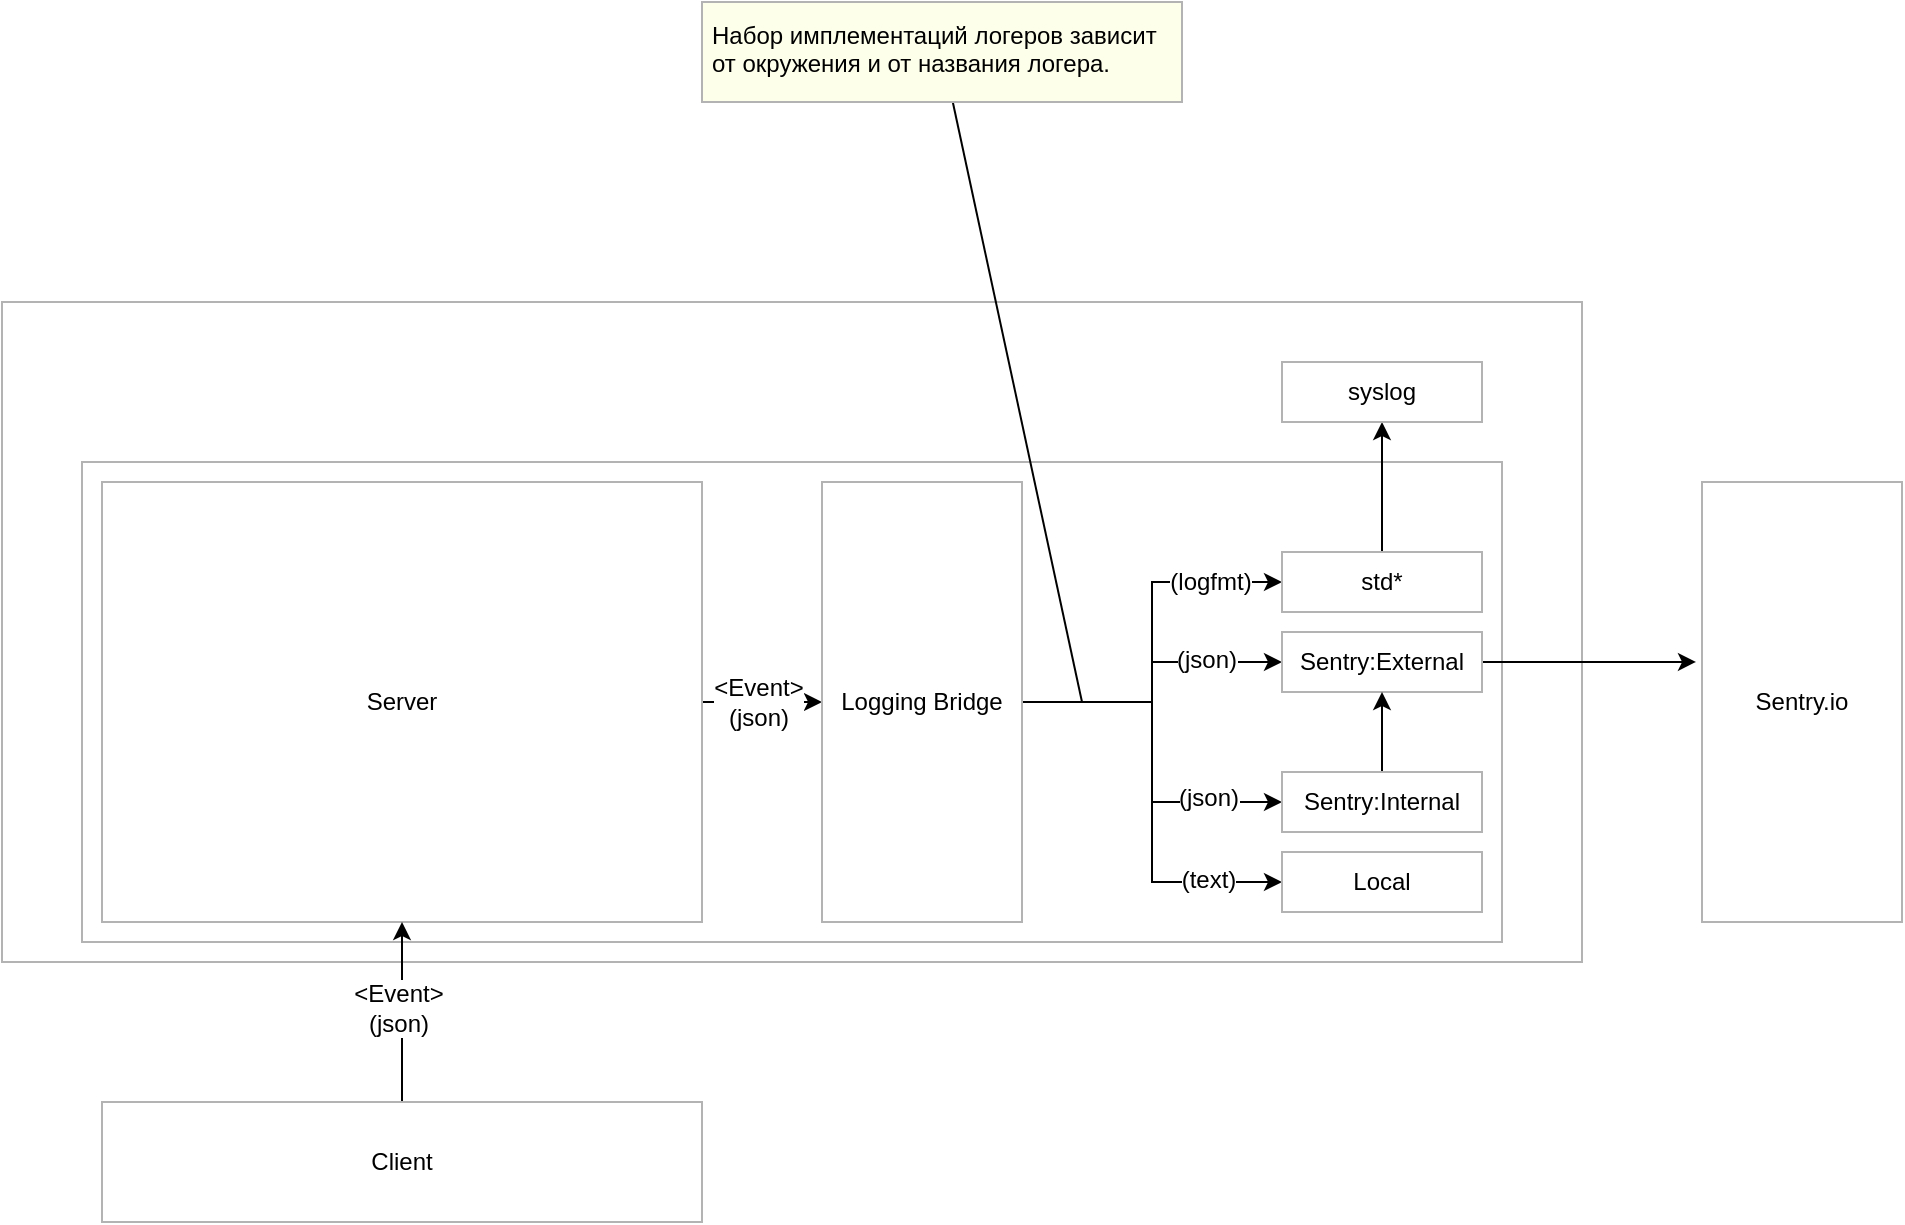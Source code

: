 <mxfile version="10.6.6" type="github"><diagram id="plSGRDKo6Dt8ZI3OW87W" name="Page-1"><mxGraphModel dx="1158" dy="1944" grid="1" gridSize="10" guides="1" tooltips="1" connect="1" arrows="1" fold="1" page="1" pageScale="1" pageWidth="827" pageHeight="1169" math="0" shadow="0"><root><mxCell id="0"/><mxCell id="1" parent="0"/><mxCell id="GhjLwsjxVcX4-vvsTxXA-20" value="" style="rounded=0;whiteSpace=wrap;html=1;strokeColor=#B3B3B3;" vertex="1" parent="1"><mxGeometry x="40" y="80" width="790" height="330" as="geometry"/></mxCell><mxCell id="GhjLwsjxVcX4-vvsTxXA-1" value="" style="rounded=0;whiteSpace=wrap;html=1;strokeColor=#B3B3B3;" vertex="1" parent="1"><mxGeometry x="80" y="160" width="710" height="240" as="geometry"/></mxCell><mxCell id="GhjLwsjxVcX4-vvsTxXA-10" style="edgeStyle=orthogonalEdgeStyle;rounded=0;orthogonalLoop=1;jettySize=auto;html=1;" edge="1" parent="1" source="GhjLwsjxVcX4-vvsTxXA-2" target="GhjLwsjxVcX4-vvsTxXA-8"><mxGeometry relative="1" as="geometry"/></mxCell><mxCell id="GhjLwsjxVcX4-vvsTxXA-27" value="&amp;lt;Event&amp;gt;&lt;br&gt;(json)" style="text;html=1;resizable=0;points=[];align=center;verticalAlign=middle;labelBackgroundColor=#ffffff;" vertex="1" connectable="0" parent="GhjLwsjxVcX4-vvsTxXA-10"><mxGeometry x="-0.067" relative="1" as="geometry"><mxPoint as="offset"/></mxGeometry></mxCell><mxCell id="GhjLwsjxVcX4-vvsTxXA-2" value="Server" style="rounded=0;whiteSpace=wrap;html=1;strokeColor=#B3B3B3;" vertex="1" parent="1"><mxGeometry x="90" y="170" width="300" height="220" as="geometry"/></mxCell><mxCell id="GhjLwsjxVcX4-vvsTxXA-4" style="edgeStyle=orthogonalEdgeStyle;rounded=0;orthogonalLoop=1;jettySize=auto;html=1;entryX=0.5;entryY=1;entryDx=0;entryDy=0;" edge="1" parent="1" source="GhjLwsjxVcX4-vvsTxXA-3" target="GhjLwsjxVcX4-vvsTxXA-2"><mxGeometry relative="1" as="geometry"/></mxCell><mxCell id="GhjLwsjxVcX4-vvsTxXA-5" value="&amp;lt;Event&amp;gt;&lt;br&gt;(json)&lt;br&gt;" style="text;html=1;resizable=0;points=[];align=center;verticalAlign=middle;labelBackgroundColor=#ffffff;" vertex="1" connectable="0" parent="GhjLwsjxVcX4-vvsTxXA-4"><mxGeometry x="0.06" y="2" relative="1" as="geometry"><mxPoint as="offset"/></mxGeometry></mxCell><mxCell id="GhjLwsjxVcX4-vvsTxXA-3" value="Client" style="rounded=0;whiteSpace=wrap;html=1;strokeColor=#B3B3B3;" vertex="1" parent="1"><mxGeometry x="90" y="480" width="300" height="60" as="geometry"/></mxCell><mxCell id="GhjLwsjxVcX4-vvsTxXA-16" style="edgeStyle=orthogonalEdgeStyle;rounded=0;orthogonalLoop=1;jettySize=auto;html=1;entryX=0;entryY=0.5;entryDx=0;entryDy=0;" edge="1" parent="1" source="GhjLwsjxVcX4-vvsTxXA-8" target="GhjLwsjxVcX4-vvsTxXA-11"><mxGeometry relative="1" as="geometry"/></mxCell><mxCell id="GhjLwsjxVcX4-vvsTxXA-28" value="(logfmt)" style="text;html=1;resizable=0;points=[];align=center;verticalAlign=middle;labelBackgroundColor=#ffffff;" vertex="1" connectable="0" parent="GhjLwsjxVcX4-vvsTxXA-16"><mxGeometry x="0.568" y="-1" relative="1" as="geometry"><mxPoint x="5" y="-1" as="offset"/></mxGeometry></mxCell><mxCell id="GhjLwsjxVcX4-vvsTxXA-17" style="edgeStyle=orthogonalEdgeStyle;rounded=0;orthogonalLoop=1;jettySize=auto;html=1;entryX=0;entryY=0.5;entryDx=0;entryDy=0;" edge="1" parent="1" source="GhjLwsjxVcX4-vvsTxXA-8" target="GhjLwsjxVcX4-vvsTxXA-12"><mxGeometry relative="1" as="geometry"/></mxCell><mxCell id="GhjLwsjxVcX4-vvsTxXA-29" value="(json)" style="text;html=1;resizable=0;points=[];align=center;verticalAlign=middle;labelBackgroundColor=#ffffff;" vertex="1" connectable="0" parent="GhjLwsjxVcX4-vvsTxXA-17"><mxGeometry x="0.493" y="-1" relative="1" as="geometry"><mxPoint y="-2" as="offset"/></mxGeometry></mxCell><mxCell id="GhjLwsjxVcX4-vvsTxXA-18" style="edgeStyle=orthogonalEdgeStyle;rounded=0;orthogonalLoop=1;jettySize=auto;html=1;entryX=0;entryY=0.5;entryDx=0;entryDy=0;" edge="1" parent="1" source="GhjLwsjxVcX4-vvsTxXA-8" target="GhjLwsjxVcX4-vvsTxXA-13"><mxGeometry relative="1" as="geometry"/></mxCell><mxCell id="GhjLwsjxVcX4-vvsTxXA-30" value="(json)" style="text;html=1;resizable=0;points=[];align=center;verticalAlign=middle;labelBackgroundColor=#ffffff;" vertex="1" connectable="0" parent="GhjLwsjxVcX4-vvsTxXA-18"><mxGeometry x="0.533" y="3" relative="1" as="geometry"><mxPoint x="5" y="1" as="offset"/></mxGeometry></mxCell><mxCell id="GhjLwsjxVcX4-vvsTxXA-19" style="edgeStyle=orthogonalEdgeStyle;rounded=0;orthogonalLoop=1;jettySize=auto;html=1;entryX=0;entryY=0.5;entryDx=0;entryDy=0;" edge="1" parent="1" source="GhjLwsjxVcX4-vvsTxXA-8" target="GhjLwsjxVcX4-vvsTxXA-14"><mxGeometry relative="1" as="geometry"/></mxCell><mxCell id="GhjLwsjxVcX4-vvsTxXA-31" value="(text)" style="text;html=1;resizable=0;points=[];align=center;verticalAlign=middle;labelBackgroundColor=#ffffff;" vertex="1" connectable="0" parent="GhjLwsjxVcX4-vvsTxXA-19"><mxGeometry x="0.7" y="-2" relative="1" as="geometry"><mxPoint x="-4" y="-3" as="offset"/></mxGeometry></mxCell><mxCell id="GhjLwsjxVcX4-vvsTxXA-8" value="Logging Bridge&lt;br&gt;" style="rounded=0;whiteSpace=wrap;html=1;strokeColor=#B3B3B3;" vertex="1" parent="1"><mxGeometry x="450" y="170" width="100" height="220" as="geometry"/></mxCell><mxCell id="GhjLwsjxVcX4-vvsTxXA-22" style="edgeStyle=orthogonalEdgeStyle;rounded=0;orthogonalLoop=1;jettySize=auto;html=1;" edge="1" parent="1" source="GhjLwsjxVcX4-vvsTxXA-11" target="GhjLwsjxVcX4-vvsTxXA-21"><mxGeometry relative="1" as="geometry"/></mxCell><mxCell id="GhjLwsjxVcX4-vvsTxXA-11" value="std*&lt;br&gt;" style="rounded=0;whiteSpace=wrap;html=1;strokeColor=#B3B3B3;" vertex="1" parent="1"><mxGeometry x="680" y="205" width="100" height="30" as="geometry"/></mxCell><mxCell id="GhjLwsjxVcX4-vvsTxXA-26" style="edgeStyle=orthogonalEdgeStyle;rounded=0;orthogonalLoop=1;jettySize=auto;html=1;entryX=-0.03;entryY=0.409;entryDx=0;entryDy=0;entryPerimeter=0;" edge="1" parent="1" source="GhjLwsjxVcX4-vvsTxXA-12" target="GhjLwsjxVcX4-vvsTxXA-25"><mxGeometry relative="1" as="geometry"/></mxCell><mxCell id="GhjLwsjxVcX4-vvsTxXA-12" value="&lt;span&gt;Sentry:External&lt;/span&gt;" style="rounded=0;whiteSpace=wrap;html=1;strokeColor=#B3B3B3;" vertex="1" parent="1"><mxGeometry x="680" y="245" width="100" height="30" as="geometry"/></mxCell><mxCell id="GhjLwsjxVcX4-vvsTxXA-23" style="edgeStyle=orthogonalEdgeStyle;rounded=0;orthogonalLoop=1;jettySize=auto;html=1;entryX=0.5;entryY=1;entryDx=0;entryDy=0;" edge="1" parent="1" source="GhjLwsjxVcX4-vvsTxXA-13" target="GhjLwsjxVcX4-vvsTxXA-12"><mxGeometry relative="1" as="geometry"/></mxCell><mxCell id="GhjLwsjxVcX4-vvsTxXA-13" value="Sentry:Internal&lt;br&gt;" style="rounded=0;whiteSpace=wrap;html=1;strokeColor=#B3B3B3;" vertex="1" parent="1"><mxGeometry x="680" y="315" width="100" height="30" as="geometry"/></mxCell><mxCell id="GhjLwsjxVcX4-vvsTxXA-14" value="Local&lt;br&gt;" style="rounded=0;whiteSpace=wrap;html=1;strokeColor=#B3B3B3;" vertex="1" parent="1"><mxGeometry x="680" y="355" width="100" height="30" as="geometry"/></mxCell><mxCell id="GhjLwsjxVcX4-vvsTxXA-21" value="syslog" style="rounded=0;whiteSpace=wrap;html=1;strokeColor=#B3B3B3;" vertex="1" parent="1"><mxGeometry x="680" y="110" width="100" height="30" as="geometry"/></mxCell><mxCell id="GhjLwsjxVcX4-vvsTxXA-25" value="Sentry.io&lt;br&gt;" style="rounded=0;whiteSpace=wrap;html=1;strokeColor=#B3B3B3;" vertex="1" parent="1"><mxGeometry x="890" y="170" width="100" height="220" as="geometry"/></mxCell><mxCell id="GhjLwsjxVcX4-vvsTxXA-32" value="Libs" parent="0" visible="0"/><mxCell id="GhjLwsjxVcX4-vvsTxXA-34" style="rounded=0;orthogonalLoop=1;jettySize=auto;html=1;endArrow=none;endFill=0;" edge="1" parent="GhjLwsjxVcX4-vvsTxXA-32" source="GhjLwsjxVcX4-vvsTxXA-33" target="GhjLwsjxVcX4-vvsTxXA-12"><mxGeometry relative="1" as="geometry"><mxPoint x="840" y="230" as="targetPoint"/></mxGeometry></mxCell><mxCell id="GhjLwsjxVcX4-vvsTxXA-33" value="@sentry/node" style="text;html=1;strokeColor=none;fillColor=none;align=center;verticalAlign=middle;whiteSpace=wrap;rounded=0;fontStyle=1" vertex="1" parent="GhjLwsjxVcX4-vvsTxXA-32"><mxGeometry x="980" y="100" width="90" height="20" as="geometry"/></mxCell><mxCell id="GhjLwsjxVcX4-vvsTxXA-36" style="edgeStyle=none;rounded=0;orthogonalLoop=1;jettySize=auto;html=1;endArrow=none;endFill=0;" edge="1" parent="GhjLwsjxVcX4-vvsTxXA-32" source="GhjLwsjxVcX4-vvsTxXA-35" target="GhjLwsjxVcX4-vvsTxXA-14"><mxGeometry relative="1" as="geometry"/></mxCell><mxCell id="GhjLwsjxVcX4-vvsTxXA-35" value="debug" style="text;html=1;strokeColor=none;fillColor=none;align=center;verticalAlign=middle;whiteSpace=wrap;rounded=0;fontStyle=1" vertex="1" parent="GhjLwsjxVcX4-vvsTxXA-32"><mxGeometry x="950" y="530" width="90" height="20" as="geometry"/></mxCell><mxCell id="GhjLwsjxVcX4-vvsTxXA-38" style="edgeStyle=none;rounded=0;orthogonalLoop=1;jettySize=auto;html=1;endArrow=none;endFill=0;" edge="1" parent="GhjLwsjxVcX4-vvsTxXA-32" source="GhjLwsjxVcX4-vvsTxXA-37" target="GhjLwsjxVcX4-vvsTxXA-11"><mxGeometry relative="1" as="geometry"/></mxCell><mxCell id="GhjLwsjxVcX4-vvsTxXA-37" value="logfmt" style="text;html=1;strokeColor=none;fillColor=none;align=center;verticalAlign=middle;whiteSpace=wrap;rounded=0;fontStyle=1" vertex="1" parent="GhjLwsjxVcX4-vvsTxXA-32"><mxGeometry x="935" y="10" width="90" height="20" as="geometry"/></mxCell><mxCell id="GhjLwsjxVcX4-vvsTxXA-39" value="Comments" parent="0"/><mxCell id="GhjLwsjxVcX4-vvsTxXA-41" style="edgeStyle=none;rounded=0;orthogonalLoop=1;jettySize=auto;html=1;endArrow=none;endFill=0;" edge="1" parent="GhjLwsjxVcX4-vvsTxXA-39" source="GhjLwsjxVcX4-vvsTxXA-40"><mxGeometry relative="1" as="geometry"><mxPoint x="580" y="280" as="targetPoint"/></mxGeometry></mxCell><mxCell id="GhjLwsjxVcX4-vvsTxXA-40" value="Набор имплементаций логеров зависит от окружения и от названия логера." style="text;html=1;strokeColor=#B3B3B3;fillColor=#FEFFEB;align=left;verticalAlign=top;whiteSpace=wrap;rounded=0;spacing=5;" vertex="1" parent="GhjLwsjxVcX4-vvsTxXA-39"><mxGeometry x="390" y="-70" width="240" height="50" as="geometry"/></mxCell></root></mxGraphModel></diagram></mxfile>